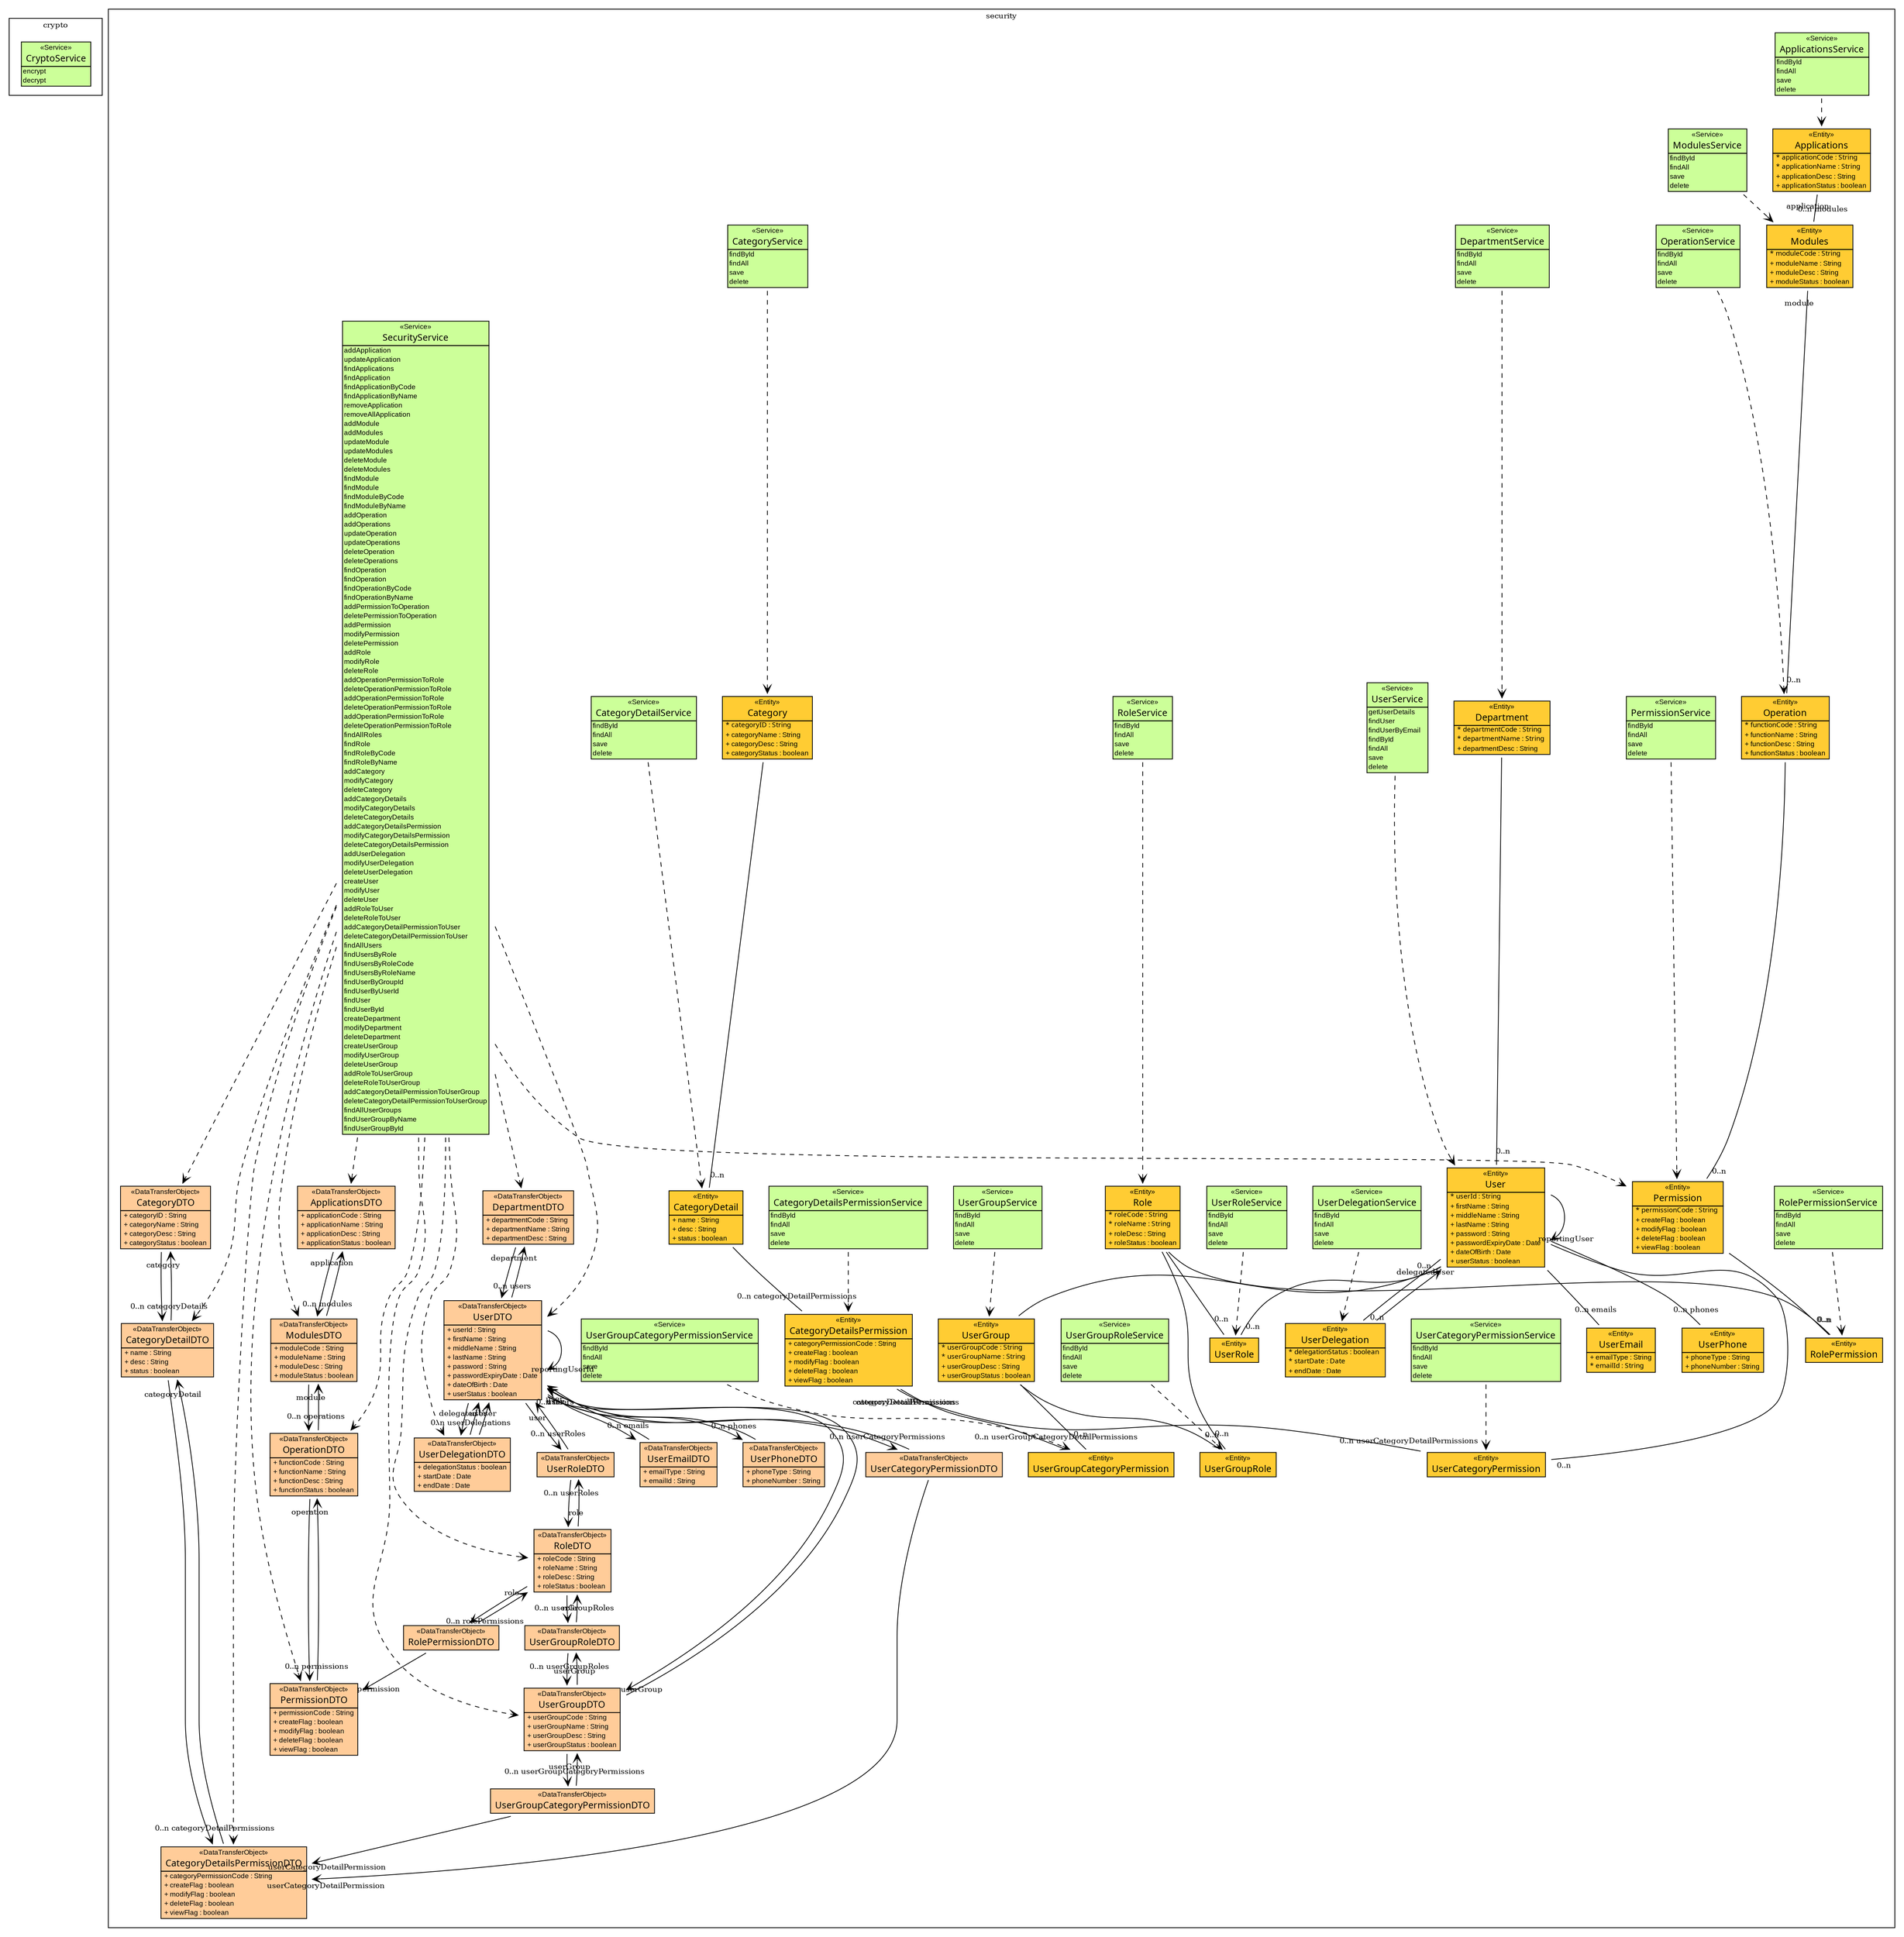 
	
digraph G {             
	fontsize = 10        
	node [                          
		fontsize = 10                
		fontname="arial"
		shape=plaintext
	     ]        
	     
	edge [                            
		fontsize = 10        
	     ]        
	
	
	
		subgraph clustercrypto {
			label = "crypto"  
			
				
					
	CryptoService [label=<<table border="0" cellborder="1" cellspacing="0" cellpadding="0" port="p" bgcolor="#CCFF99" >
	<tr><td>
	<table border="0" cellspacing="1" cellpadding="1">
		<tr><td> &laquo;Service&raquo; </td></tr>
		<tr><td><font face="arialbd"  point-size="12.0"> CryptoService </font></td></tr>
	</table></td></tr>
		<tr><td>
			<table border="0" cellspacing="0" cellpadding="1">	
		
				<tr><td align="left">encrypt</td></tr>			

				<tr><td align="left">decrypt</td></tr>			

			</table>		
		</td></tr>
	</table>>, fontname="arial", fontcolor="black", fontsize=9.0];

					
				
				
			
		}
	

	
		subgraph clustersecurity {
			label = "security"  
			
				
					
	ApplicationsService [label=<<table border="0" cellborder="1" cellspacing="0" cellpadding="0" port="p" bgcolor="#CCFF99" >
	<tr><td>
	<table border="0" cellspacing="1" cellpadding="1">
		<tr><td> &laquo;Service&raquo; </td></tr>
		<tr><td><font face="arialbd"  point-size="12.0"> ApplicationsService </font></td></tr>
	</table></td></tr>
		<tr><td>
			<table border="0" cellspacing="0" cellpadding="1">	
		
				<tr><td align="left">findById</td></tr>			

				<tr><td align="left">findAll</td></tr>			

				<tr><td align="left">save</td></tr>			

				<tr><td align="left">delete</td></tr>			

			</table>		
		</td></tr>
	</table>>, fontname="arial", fontcolor="black", fontsize=9.0];

	CategoryDetailService [label=<<table border="0" cellborder="1" cellspacing="0" cellpadding="0" port="p" bgcolor="#CCFF99" >
	<tr><td>
	<table border="0" cellspacing="1" cellpadding="1">
		<tr><td> &laquo;Service&raquo; </td></tr>
		<tr><td><font face="arialbd"  point-size="12.0"> CategoryDetailService </font></td></tr>
	</table></td></tr>
		<tr><td>
			<table border="0" cellspacing="0" cellpadding="1">	
		
				<tr><td align="left">findById</td></tr>			

				<tr><td align="left">findAll</td></tr>			

				<tr><td align="left">save</td></tr>			

				<tr><td align="left">delete</td></tr>			

			</table>		
		</td></tr>
	</table>>, fontname="arial", fontcolor="black", fontsize=9.0];

	CategoryDetailsPermissionService [label=<<table border="0" cellborder="1" cellspacing="0" cellpadding="0" port="p" bgcolor="#CCFF99" >
	<tr><td>
	<table border="0" cellspacing="1" cellpadding="1">
		<tr><td> &laquo;Service&raquo; </td></tr>
		<tr><td><font face="arialbd"  point-size="12.0"> CategoryDetailsPermissionService </font></td></tr>
	</table></td></tr>
		<tr><td>
			<table border="0" cellspacing="0" cellpadding="1">	
		
				<tr><td align="left">findById</td></tr>			

				<tr><td align="left">findAll</td></tr>			

				<tr><td align="left">save</td></tr>			

				<tr><td align="left">delete</td></tr>			

			</table>		
		</td></tr>
	</table>>, fontname="arial", fontcolor="black", fontsize=9.0];

	CategoryService [label=<<table border="0" cellborder="1" cellspacing="0" cellpadding="0" port="p" bgcolor="#CCFF99" >
	<tr><td>
	<table border="0" cellspacing="1" cellpadding="1">
		<tr><td> &laquo;Service&raquo; </td></tr>
		<tr><td><font face="arialbd"  point-size="12.0"> CategoryService </font></td></tr>
	</table></td></tr>
		<tr><td>
			<table border="0" cellspacing="0" cellpadding="1">	
		
				<tr><td align="left">findById</td></tr>			

				<tr><td align="left">findAll</td></tr>			

				<tr><td align="left">save</td></tr>			

				<tr><td align="left">delete</td></tr>			

			</table>		
		</td></tr>
	</table>>, fontname="arial", fontcolor="black", fontsize=9.0];

	DepartmentService [label=<<table border="0" cellborder="1" cellspacing="0" cellpadding="0" port="p" bgcolor="#CCFF99" >
	<tr><td>
	<table border="0" cellspacing="1" cellpadding="1">
		<tr><td> &laquo;Service&raquo; </td></tr>
		<tr><td><font face="arialbd"  point-size="12.0"> DepartmentService </font></td></tr>
	</table></td></tr>
		<tr><td>
			<table border="0" cellspacing="0" cellpadding="1">	
		
				<tr><td align="left">findById</td></tr>			

				<tr><td align="left">findAll</td></tr>			

				<tr><td align="left">save</td></tr>			

				<tr><td align="left">delete</td></tr>			

			</table>		
		</td></tr>
	</table>>, fontname="arial", fontcolor="black", fontsize=9.0];

	ModulesService [label=<<table border="0" cellborder="1" cellspacing="0" cellpadding="0" port="p" bgcolor="#CCFF99" >
	<tr><td>
	<table border="0" cellspacing="1" cellpadding="1">
		<tr><td> &laquo;Service&raquo; </td></tr>
		<tr><td><font face="arialbd"  point-size="12.0"> ModulesService </font></td></tr>
	</table></td></tr>
		<tr><td>
			<table border="0" cellspacing="0" cellpadding="1">	
		
				<tr><td align="left">findById</td></tr>			

				<tr><td align="left">findAll</td></tr>			

				<tr><td align="left">save</td></tr>			

				<tr><td align="left">delete</td></tr>			

			</table>		
		</td></tr>
	</table>>, fontname="arial", fontcolor="black", fontsize=9.0];

	OperationService [label=<<table border="0" cellborder="1" cellspacing="0" cellpadding="0" port="p" bgcolor="#CCFF99" >
	<tr><td>
	<table border="0" cellspacing="1" cellpadding="1">
		<tr><td> &laquo;Service&raquo; </td></tr>
		<tr><td><font face="arialbd"  point-size="12.0"> OperationService </font></td></tr>
	</table></td></tr>
		<tr><td>
			<table border="0" cellspacing="0" cellpadding="1">	
		
				<tr><td align="left">findById</td></tr>			

				<tr><td align="left">findAll</td></tr>			

				<tr><td align="left">save</td></tr>			

				<tr><td align="left">delete</td></tr>			

			</table>		
		</td></tr>
	</table>>, fontname="arial", fontcolor="black", fontsize=9.0];

	PermissionService [label=<<table border="0" cellborder="1" cellspacing="0" cellpadding="0" port="p" bgcolor="#CCFF99" >
	<tr><td>
	<table border="0" cellspacing="1" cellpadding="1">
		<tr><td> &laquo;Service&raquo; </td></tr>
		<tr><td><font face="arialbd"  point-size="12.0"> PermissionService </font></td></tr>
	</table></td></tr>
		<tr><td>
			<table border="0" cellspacing="0" cellpadding="1">	
		
				<tr><td align="left">findById</td></tr>			

				<tr><td align="left">findAll</td></tr>			

				<tr><td align="left">save</td></tr>			

				<tr><td align="left">delete</td></tr>			

			</table>		
		</td></tr>
	</table>>, fontname="arial", fontcolor="black", fontsize=9.0];

	RolePermissionService [label=<<table border="0" cellborder="1" cellspacing="0" cellpadding="0" port="p" bgcolor="#CCFF99" >
	<tr><td>
	<table border="0" cellspacing="1" cellpadding="1">
		<tr><td> &laquo;Service&raquo; </td></tr>
		<tr><td><font face="arialbd"  point-size="12.0"> RolePermissionService </font></td></tr>
	</table></td></tr>
		<tr><td>
			<table border="0" cellspacing="0" cellpadding="1">	
		
				<tr><td align="left">findById</td></tr>			

				<tr><td align="left">findAll</td></tr>			

				<tr><td align="left">save</td></tr>			

				<tr><td align="left">delete</td></tr>			

			</table>		
		</td></tr>
	</table>>, fontname="arial", fontcolor="black", fontsize=9.0];

	RoleService [label=<<table border="0" cellborder="1" cellspacing="0" cellpadding="0" port="p" bgcolor="#CCFF99" >
	<tr><td>
	<table border="0" cellspacing="1" cellpadding="1">
		<tr><td> &laquo;Service&raquo; </td></tr>
		<tr><td><font face="arialbd"  point-size="12.0"> RoleService </font></td></tr>
	</table></td></tr>
		<tr><td>
			<table border="0" cellspacing="0" cellpadding="1">	
		
				<tr><td align="left">findById</td></tr>			

				<tr><td align="left">findAll</td></tr>			

				<tr><td align="left">save</td></tr>			

				<tr><td align="left">delete</td></tr>			

			</table>		
		</td></tr>
	</table>>, fontname="arial", fontcolor="black", fontsize=9.0];

	SecurityService [label=<<table border="0" cellborder="1" cellspacing="0" cellpadding="0" port="p" bgcolor="#CCFF99" >
	<tr><td>
	<table border="0" cellspacing="1" cellpadding="1">
		<tr><td> &laquo;Service&raquo; </td></tr>
		<tr><td><font face="arialbd"  point-size="12.0"> SecurityService </font></td></tr>
	</table></td></tr>
		<tr><td>
			<table border="0" cellspacing="0" cellpadding="1">	
		
				<tr><td align="left">addApplication</td></tr>			

				<tr><td align="left">updateApplication</td></tr>			

				<tr><td align="left">findApplications</td></tr>			

				<tr><td align="left">findApplication</td></tr>			

				<tr><td align="left">findApplicationByCode</td></tr>			

				<tr><td align="left">findApplicationByName</td></tr>			

				<tr><td align="left">removeApplication</td></tr>			

				<tr><td align="left">removeAllApplication</td></tr>			

				<tr><td align="left">addModule</td></tr>			

				<tr><td align="left">addModules</td></tr>			

				<tr><td align="left">updateModule</td></tr>			

				<tr><td align="left">updateModules</td></tr>			

				<tr><td align="left">deleteModule</td></tr>			

				<tr><td align="left">deleteModules</td></tr>			

				<tr><td align="left">findModule</td></tr>			

				<tr><td align="left">findModule</td></tr>			

				<tr><td align="left">findModuleByCode</td></tr>			

				<tr><td align="left">findModuleByName</td></tr>			

				<tr><td align="left">addOperation</td></tr>			

				<tr><td align="left">addOperations</td></tr>			

				<tr><td align="left">updateOperation</td></tr>			

				<tr><td align="left">updateOperations</td></tr>			

				<tr><td align="left">deleteOperation</td></tr>			

				<tr><td align="left">deleteOperations</td></tr>			

				<tr><td align="left">findOperation</td></tr>			

				<tr><td align="left">findOperation</td></tr>			

				<tr><td align="left">findOperationByCode</td></tr>			

				<tr><td align="left">findOperationByName</td></tr>			

				<tr><td align="left">addPermissionToOperation</td></tr>			

				<tr><td align="left">deletePermissionToOperation</td></tr>			

				<tr><td align="left">addPermission</td></tr>			

				<tr><td align="left">modifyPermission</td></tr>			

				<tr><td align="left">deletePermission</td></tr>			

				<tr><td align="left">addRole</td></tr>			

				<tr><td align="left">modifyRole</td></tr>			

				<tr><td align="left">deleteRole</td></tr>			

				<tr><td align="left">addOperationPermissionToRole</td></tr>			

				<tr><td align="left">deleteOperationPermissionToRole</td></tr>			

				<tr><td align="left">addOperationPermissionToRole</td></tr>			

				<tr><td align="left">deleteOperationPermissionToRole</td></tr>			

				<tr><td align="left">addOperationPermissionToRole</td></tr>			

				<tr><td align="left">deleteOperationPermissionToRole</td></tr>			

				<tr><td align="left">findAllRoles</td></tr>			

				<tr><td align="left">findRole</td></tr>			

				<tr><td align="left">findRoleByCode</td></tr>			

				<tr><td align="left">findRoleByName</td></tr>			

				<tr><td align="left">addCategory</td></tr>			

				<tr><td align="left">modifyCategory</td></tr>			

				<tr><td align="left">deleteCategory</td></tr>			

				<tr><td align="left">addCategoryDetails</td></tr>			

				<tr><td align="left">modifyCategoryDetails</td></tr>			

				<tr><td align="left">deleteCategoryDetails</td></tr>			

				<tr><td align="left">addCategoryDetailsPermission</td></tr>			

				<tr><td align="left">modifyCategoryDetailsPermission</td></tr>			

				<tr><td align="left">deleteCategoryDetailsPermission</td></tr>			

				<tr><td align="left">addUserDelegation</td></tr>			

				<tr><td align="left">modifyUserDelegation</td></tr>			

				<tr><td align="left">deleteUserDelegation</td></tr>			

				<tr><td align="left">createUser</td></tr>			

				<tr><td align="left">modifyUser</td></tr>			

				<tr><td align="left">deleteUser</td></tr>			

				<tr><td align="left">addRoleToUser</td></tr>			

				<tr><td align="left">deleteRoleToUser</td></tr>			

				<tr><td align="left">addCategoryDetailPermissionToUser</td></tr>			

				<tr><td align="left">deleteCategoryDetailPermissionToUser</td></tr>			

				<tr><td align="left">findAllUsers</td></tr>			

				<tr><td align="left">findUsersByRole</td></tr>			

				<tr><td align="left">findUsersByRoleCode</td></tr>			

				<tr><td align="left">findUsersByRoleName</td></tr>			

				<tr><td align="left">findUserByGroupId</td></tr>			

				<tr><td align="left">findUserByUserId</td></tr>			

				<tr><td align="left">findUser</td></tr>			

				<tr><td align="left">findUserById</td></tr>			

				<tr><td align="left">createDepartment</td></tr>			

				<tr><td align="left">modifyDepartment</td></tr>			

				<tr><td align="left">deleteDepartment</td></tr>			

				<tr><td align="left">createUserGroup</td></tr>			

				<tr><td align="left">modifyUserGroup</td></tr>			

				<tr><td align="left">deleteUserGroup</td></tr>			

				<tr><td align="left">addRoleToUserGroup</td></tr>			

				<tr><td align="left">deleteRoleToUserGroup</td></tr>			

				<tr><td align="left">addCategoryDetailPermissionToUserGroup</td></tr>			

				<tr><td align="left">deleteCategoryDetailPermissionToUserGroup</td></tr>			

				<tr><td align="left">findAllUserGroups</td></tr>			

				<tr><td align="left">findUserGroupByName</td></tr>			

				<tr><td align="left">findUserGroupById</td></tr>			

			</table>		
		</td></tr>
	</table>>, fontname="arial", fontcolor="black", fontsize=9.0];

	UserCategoryPermissionService [label=<<table border="0" cellborder="1" cellspacing="0" cellpadding="0" port="p" bgcolor="#CCFF99" >
	<tr><td>
	<table border="0" cellspacing="1" cellpadding="1">
		<tr><td> &laquo;Service&raquo; </td></tr>
		<tr><td><font face="arialbd"  point-size="12.0"> UserCategoryPermissionService </font></td></tr>
	</table></td></tr>
		<tr><td>
			<table border="0" cellspacing="0" cellpadding="1">	
		
				<tr><td align="left">findById</td></tr>			

				<tr><td align="left">findAll</td></tr>			

				<tr><td align="left">save</td></tr>			

				<tr><td align="left">delete</td></tr>			

			</table>		
		</td></tr>
	</table>>, fontname="arial", fontcolor="black", fontsize=9.0];

	UserDelegationService [label=<<table border="0" cellborder="1" cellspacing="0" cellpadding="0" port="p" bgcolor="#CCFF99" >
	<tr><td>
	<table border="0" cellspacing="1" cellpadding="1">
		<tr><td> &laquo;Service&raquo; </td></tr>
		<tr><td><font face="arialbd"  point-size="12.0"> UserDelegationService </font></td></tr>
	</table></td></tr>
		<tr><td>
			<table border="0" cellspacing="0" cellpadding="1">	
		
				<tr><td align="left">findById</td></tr>			

				<tr><td align="left">findAll</td></tr>			

				<tr><td align="left">save</td></tr>			

				<tr><td align="left">delete</td></tr>			

			</table>		
		</td></tr>
	</table>>, fontname="arial", fontcolor="black", fontsize=9.0];

	UserGroupCategoryPermissionService [label=<<table border="0" cellborder="1" cellspacing="0" cellpadding="0" port="p" bgcolor="#CCFF99" >
	<tr><td>
	<table border="0" cellspacing="1" cellpadding="1">
		<tr><td> &laquo;Service&raquo; </td></tr>
		<tr><td><font face="arialbd"  point-size="12.0"> UserGroupCategoryPermissionService </font></td></tr>
	</table></td></tr>
		<tr><td>
			<table border="0" cellspacing="0" cellpadding="1">	
		
				<tr><td align="left">findById</td></tr>			

				<tr><td align="left">findAll</td></tr>			

				<tr><td align="left">save</td></tr>			

				<tr><td align="left">delete</td></tr>			

			</table>		
		</td></tr>
	</table>>, fontname="arial", fontcolor="black", fontsize=9.0];

	UserGroupRoleService [label=<<table border="0" cellborder="1" cellspacing="0" cellpadding="0" port="p" bgcolor="#CCFF99" >
	<tr><td>
	<table border="0" cellspacing="1" cellpadding="1">
		<tr><td> &laquo;Service&raquo; </td></tr>
		<tr><td><font face="arialbd"  point-size="12.0"> UserGroupRoleService </font></td></tr>
	</table></td></tr>
		<tr><td>
			<table border="0" cellspacing="0" cellpadding="1">	
		
				<tr><td align="left">findById</td></tr>			

				<tr><td align="left">findAll</td></tr>			

				<tr><td align="left">save</td></tr>			

				<tr><td align="left">delete</td></tr>			

			</table>		
		</td></tr>
	</table>>, fontname="arial", fontcolor="black", fontsize=9.0];

	UserGroupService [label=<<table border="0" cellborder="1" cellspacing="0" cellpadding="0" port="p" bgcolor="#CCFF99" >
	<tr><td>
	<table border="0" cellspacing="1" cellpadding="1">
		<tr><td> &laquo;Service&raquo; </td></tr>
		<tr><td><font face="arialbd"  point-size="12.0"> UserGroupService </font></td></tr>
	</table></td></tr>
		<tr><td>
			<table border="0" cellspacing="0" cellpadding="1">	
		
				<tr><td align="left">findById</td></tr>			

				<tr><td align="left">findAll</td></tr>			

				<tr><td align="left">save</td></tr>			

				<tr><td align="left">delete</td></tr>			

			</table>		
		</td></tr>
	</table>>, fontname="arial", fontcolor="black", fontsize=9.0];

	UserRoleService [label=<<table border="0" cellborder="1" cellspacing="0" cellpadding="0" port="p" bgcolor="#CCFF99" >
	<tr><td>
	<table border="0" cellspacing="1" cellpadding="1">
		<tr><td> &laquo;Service&raquo; </td></tr>
		<tr><td><font face="arialbd"  point-size="12.0"> UserRoleService </font></td></tr>
	</table></td></tr>
		<tr><td>
			<table border="0" cellspacing="0" cellpadding="1">	
		
				<tr><td align="left">findById</td></tr>			

				<tr><td align="left">findAll</td></tr>			

				<tr><td align="left">save</td></tr>			

				<tr><td align="left">delete</td></tr>			

			</table>		
		</td></tr>
	</table>>, fontname="arial", fontcolor="black", fontsize=9.0];

	UserService [label=<<table border="0" cellborder="1" cellspacing="0" cellpadding="0" port="p" bgcolor="#CCFF99" >
	<tr><td>
	<table border="0" cellspacing="1" cellpadding="1">
		<tr><td> &laquo;Service&raquo; </td></tr>
		<tr><td><font face="arialbd"  point-size="12.0"> UserService </font></td></tr>
	</table></td></tr>
		<tr><td>
			<table border="0" cellspacing="0" cellpadding="1">	
		
				<tr><td align="left">getUserDetails</td></tr>			

				<tr><td align="left">findUser</td></tr>			

				<tr><td align="left">findUserByEmail</td></tr>			

				<tr><td align="left">findById</td></tr>			

				<tr><td align="left">findAll</td></tr>			

				<tr><td align="left">save</td></tr>			

				<tr><td align="left">delete</td></tr>			

			</table>		
		</td></tr>
	</table>>, fontname="arial", fontcolor="black", fontsize=9.0];

					
				
				

	Applications [label=<<table border="0" cellborder="1" cellspacing="0" cellpadding="0" port="p" bgcolor="#FFCC33">
	<tr><td>
	<table border="0" cellspacing="1" cellpadding="1">
		<tr><td> &laquo;Entity&raquo; </td></tr>
		<tr><td><font face="arialbd"  point-size="12.0"> Applications </font></td></tr>
	</table></td></tr>
	
	
		<tr><td>
			<table border="0" cellspacing="0" cellpadding="1">	
		
		
			 
				<tr><td align="left"><font face="arialbd"> * applicationCode : String </font> </td></tr>			
			
		
		

		
			 
				<tr><td align="left"><font face="arialbd"> * applicationName : String </font> </td></tr>			
			
		
		

		
			
				<tr><td align="left"> + applicationDesc : String </td></tr>
			
		
		

		
			
				<tr><td align="left"> + applicationStatus : boolean </td></tr>
			
		
		

		
		
		
			</table>		
		</td></tr>
	
	
	
	</table>>, fontname="arial", fontcolor="black", fontsize=9.0];



	ApplicationsDTO [label=<<table border="0" cellborder="1" cellspacing="0" cellpadding="0" port="p" bgcolor="#FFCC99">
	<tr><td>
	<table border="0" cellspacing="1" cellpadding="1">
		<tr><td> &laquo;DataTransferObject&raquo; </td></tr>
		<tr><td><font face="arialbd"  point-size="12.0"> ApplicationsDTO </font></td></tr>
	</table></td></tr>
	
	
		<tr><td>
			<table border="0" cellspacing="0" cellpadding="1">	
		
		
			
				<tr><td align="left"> + applicationCode : String </td></tr>
			
		
		

		
			
				<tr><td align="left"> + applicationName : String </td></tr>
			
		
		

		
			
				<tr><td align="left"> + applicationDesc : String </td></tr>
			
		
		

		
			
				<tr><td align="left"> + applicationStatus : boolean </td></tr>
			
		
		

		
		
		
			</table>		
		</td></tr>
	
	
	
	</table>>, fontname="arial", fontcolor="black", fontsize=9.0];



	Category [label=<<table border="0" cellborder="1" cellspacing="0" cellpadding="0" port="p" bgcolor="#FFCC33">
	<tr><td>
	<table border="0" cellspacing="1" cellpadding="1">
		<tr><td> &laquo;Entity&raquo; </td></tr>
		<tr><td><font face="arialbd"  point-size="12.0"> Category </font></td></tr>
	</table></td></tr>
	
	
		<tr><td>
			<table border="0" cellspacing="0" cellpadding="1">	
		
		
			 
				<tr><td align="left"><font face="arialbd"> * categoryID : String </font> </td></tr>			
			
		
		

		
			
				<tr><td align="left"> + categoryName : String </td></tr>
			
		
		

		
			
				<tr><td align="left"> + categoryDesc : String </td></tr>
			
		
		

		
			
				<tr><td align="left"> + categoryStatus : boolean </td></tr>
			
		
		

		
		
		
			</table>		
		</td></tr>
	
	
	
	</table>>, fontname="arial", fontcolor="black", fontsize=9.0];



	CategoryDTO [label=<<table border="0" cellborder="1" cellspacing="0" cellpadding="0" port="p" bgcolor="#FFCC99">
	<tr><td>
	<table border="0" cellspacing="1" cellpadding="1">
		<tr><td> &laquo;DataTransferObject&raquo; </td></tr>
		<tr><td><font face="arialbd"  point-size="12.0"> CategoryDTO </font></td></tr>
	</table></td></tr>
	
	
		<tr><td>
			<table border="0" cellspacing="0" cellpadding="1">	
		
		
			
				<tr><td align="left"> + categoryID : String </td></tr>
			
		
		

		
			
				<tr><td align="left"> + categoryName : String </td></tr>
			
		
		

		
			
				<tr><td align="left"> + categoryDesc : String </td></tr>
			
		
		

		
			
				<tr><td align="left"> + categoryStatus : boolean </td></tr>
			
		
		

		
		
		
			</table>		
		</td></tr>
	
	
	
	</table>>, fontname="arial", fontcolor="black", fontsize=9.0];



	CategoryDetail [label=<<table border="0" cellborder="1" cellspacing="0" cellpadding="0" port="p" bgcolor="#FFCC33">
	<tr><td>
	<table border="0" cellspacing="1" cellpadding="1">
		<tr><td> &laquo;Entity&raquo; </td></tr>
		<tr><td><font face="arialbd"  point-size="12.0"> CategoryDetail </font></td></tr>
	</table></td></tr>
	
	
		<tr><td>
			<table border="0" cellspacing="0" cellpadding="1">	
		
		
			
				<tr><td align="left"> + name : String </td></tr>
			
		
		

		
			
				<tr><td align="left"> + desc : String </td></tr>
			
		
		

		
			
				<tr><td align="left"> + status : boolean </td></tr>
			
		
		

		
		
		
			</table>		
		</td></tr>
	
	
	
	</table>>, fontname="arial", fontcolor="black", fontsize=9.0];



	CategoryDetailDTO [label=<<table border="0" cellborder="1" cellspacing="0" cellpadding="0" port="p" bgcolor="#FFCC99">
	<tr><td>
	<table border="0" cellspacing="1" cellpadding="1">
		<tr><td> &laquo;DataTransferObject&raquo; </td></tr>
		<tr><td><font face="arialbd"  point-size="12.0"> CategoryDetailDTO </font></td></tr>
	</table></td></tr>
	
	
		<tr><td>
			<table border="0" cellspacing="0" cellpadding="1">	
		
		
			
				<tr><td align="left"> + name : String </td></tr>
			
		
		

		
			
				<tr><td align="left"> + desc : String </td></tr>
			
		
		

		
			
				<tr><td align="left"> + status : boolean </td></tr>
			
		
		

		
		
		
			</table>		
		</td></tr>
	
	
	
	</table>>, fontname="arial", fontcolor="black", fontsize=9.0];



	CategoryDetailsPermission [label=<<table border="0" cellborder="1" cellspacing="0" cellpadding="0" port="p" bgcolor="#FFCC33">
	<tr><td>
	<table border="0" cellspacing="1" cellpadding="1">
		<tr><td> &laquo;Entity&raquo; </td></tr>
		<tr><td><font face="arialbd"  point-size="12.0"> CategoryDetailsPermission </font></td></tr>
	</table></td></tr>
	
	
		<tr><td>
			<table border="0" cellspacing="0" cellpadding="1">	
		
		
			
				<tr><td align="left"> + categoryPermissionCode : String </td></tr>
			
		
		

		
			
				<tr><td align="left"> + createFlag : boolean </td></tr>
			
		
		

		
			
				<tr><td align="left"> + modifyFlag : boolean </td></tr>
			
		
		

		
			
				<tr><td align="left"> + deleteFlag : boolean </td></tr>
			
		
		

		
			
				<tr><td align="left"> + viewFlag : boolean </td></tr>
			
		
		

		
		
		
			</table>		
		</td></tr>
	
	
	
	</table>>, fontname="arial", fontcolor="black", fontsize=9.0];



	CategoryDetailsPermissionDTO [label=<<table border="0" cellborder="1" cellspacing="0" cellpadding="0" port="p" bgcolor="#FFCC99">
	<tr><td>
	<table border="0" cellspacing="1" cellpadding="1">
		<tr><td> &laquo;DataTransferObject&raquo; </td></tr>
		<tr><td><font face="arialbd"  point-size="12.0"> CategoryDetailsPermissionDTO </font></td></tr>
	</table></td></tr>
	
	
		<tr><td>
			<table border="0" cellspacing="0" cellpadding="1">	
		
		
			
				<tr><td align="left"> + categoryPermissionCode : String </td></tr>
			
		
		

		
			
				<tr><td align="left"> + createFlag : boolean </td></tr>
			
		
		

		
			
				<tr><td align="left"> + modifyFlag : boolean </td></tr>
			
		
		

		
			
				<tr><td align="left"> + deleteFlag : boolean </td></tr>
			
		
		

		
			
				<tr><td align="left"> + viewFlag : boolean </td></tr>
			
		
		

		
		
		
			</table>		
		</td></tr>
	
	
	
	</table>>, fontname="arial", fontcolor="black", fontsize=9.0];



	Department [label=<<table border="0" cellborder="1" cellspacing="0" cellpadding="0" port="p" bgcolor="#FFCC33">
	<tr><td>
	<table border="0" cellspacing="1" cellpadding="1">
		<tr><td> &laquo;Entity&raquo; </td></tr>
		<tr><td><font face="arialbd"  point-size="12.0"> Department </font></td></tr>
	</table></td></tr>
	
	
		<tr><td>
			<table border="0" cellspacing="0" cellpadding="1">	
		
		
			 
				<tr><td align="left"><font face="arialbd"> * departmentCode : String </font> </td></tr>			
			
		
		

		
			 
				<tr><td align="left"><font face="arialbd"> * departmentName : String </font> </td></tr>			
			
		
		

		
			
				<tr><td align="left"> + departmentDesc : String </td></tr>
			
		
		

		
		
		
			</table>		
		</td></tr>
	
	
	
	</table>>, fontname="arial", fontcolor="black", fontsize=9.0];



	DepartmentDTO [label=<<table border="0" cellborder="1" cellspacing="0" cellpadding="0" port="p" bgcolor="#FFCC99">
	<tr><td>
	<table border="0" cellspacing="1" cellpadding="1">
		<tr><td> &laquo;DataTransferObject&raquo; </td></tr>
		<tr><td><font face="arialbd"  point-size="12.0"> DepartmentDTO </font></td></tr>
	</table></td></tr>
	
	
		<tr><td>
			<table border="0" cellspacing="0" cellpadding="1">	
		
		
			
				<tr><td align="left"> + departmentCode : String </td></tr>
			
		
		

		
			
				<tr><td align="left"> + departmentName : String </td></tr>
			
		
		

		
			
				<tr><td align="left"> + departmentDesc : String </td></tr>
			
		
		

		
		
		
			</table>		
		</td></tr>
	
	
	
	</table>>, fontname="arial", fontcolor="black", fontsize=9.0];



	Modules [label=<<table border="0" cellborder="1" cellspacing="0" cellpadding="0" port="p" bgcolor="#FFCC33">
	<tr><td>
	<table border="0" cellspacing="1" cellpadding="1">
		<tr><td> &laquo;Entity&raquo; </td></tr>
		<tr><td><font face="arialbd"  point-size="12.0"> Modules </font></td></tr>
	</table></td></tr>
	
	
		<tr><td>
			<table border="0" cellspacing="0" cellpadding="1">	
		
		
			 
				<tr><td align="left"><font face="arialbd"> * moduleCode : String </font> </td></tr>			
			
		
		

		
			
				<tr><td align="left"> + moduleName : String </td></tr>
			
		
		

		
			
				<tr><td align="left"> + moduleDesc : String </td></tr>
			
		
		

		
			
				<tr><td align="left"> + moduleStatus : boolean </td></tr>
			
		
		

		
		
		
			</table>		
		</td></tr>
	
	
	
	</table>>, fontname="arial", fontcolor="black", fontsize=9.0];



	ModulesDTO [label=<<table border="0" cellborder="1" cellspacing="0" cellpadding="0" port="p" bgcolor="#FFCC99">
	<tr><td>
	<table border="0" cellspacing="1" cellpadding="1">
		<tr><td> &laquo;DataTransferObject&raquo; </td></tr>
		<tr><td><font face="arialbd"  point-size="12.0"> ModulesDTO </font></td></tr>
	</table></td></tr>
	
	
		<tr><td>
			<table border="0" cellspacing="0" cellpadding="1">	
		
		
			
				<tr><td align="left"> + moduleCode : String </td></tr>
			
		
		

		
			
				<tr><td align="left"> + moduleName : String </td></tr>
			
		
		

		
			
				<tr><td align="left"> + moduleDesc : String </td></tr>
			
		
		

		
			
				<tr><td align="left"> + moduleStatus : boolean </td></tr>
			
		
		

		
		
		
			</table>		
		</td></tr>
	
	
	
	</table>>, fontname="arial", fontcolor="black", fontsize=9.0];



	Operation [label=<<table border="0" cellborder="1" cellspacing="0" cellpadding="0" port="p" bgcolor="#FFCC33">
	<tr><td>
	<table border="0" cellspacing="1" cellpadding="1">
		<tr><td> &laquo;Entity&raquo; </td></tr>
		<tr><td><font face="arialbd"  point-size="12.0"> Operation </font></td></tr>
	</table></td></tr>
	
	
		<tr><td>
			<table border="0" cellspacing="0" cellpadding="1">	
		
		
			 
				<tr><td align="left"><font face="arialbd"> * functionCode : String </font> </td></tr>			
			
		
		

		
			
				<tr><td align="left"> + functionName : String </td></tr>
			
		
		

		
			
				<tr><td align="left"> + functionDesc : String </td></tr>
			
		
		

		
			
				<tr><td align="left"> + functionStatus : boolean </td></tr>
			
		
		

		
		
		
			</table>		
		</td></tr>
	
	
	
	</table>>, fontname="arial", fontcolor="black", fontsize=9.0];



	OperationDTO [label=<<table border="0" cellborder="1" cellspacing="0" cellpadding="0" port="p" bgcolor="#FFCC99">
	<tr><td>
	<table border="0" cellspacing="1" cellpadding="1">
		<tr><td> &laquo;DataTransferObject&raquo; </td></tr>
		<tr><td><font face="arialbd"  point-size="12.0"> OperationDTO </font></td></tr>
	</table></td></tr>
	
	
		<tr><td>
			<table border="0" cellspacing="0" cellpadding="1">	
		
		
			
				<tr><td align="left"> + functionCode : String </td></tr>
			
		
		

		
			
				<tr><td align="left"> + functionName : String </td></tr>
			
		
		

		
			
				<tr><td align="left"> + functionDesc : String </td></tr>
			
		
		

		
			
				<tr><td align="left"> + functionStatus : boolean </td></tr>
			
		
		

		
		
		
			</table>		
		</td></tr>
	
	
	
	</table>>, fontname="arial", fontcolor="black", fontsize=9.0];



	Permission [label=<<table border="0" cellborder="1" cellspacing="0" cellpadding="0" port="p" bgcolor="#FFCC33">
	<tr><td>
	<table border="0" cellspacing="1" cellpadding="1">
		<tr><td> &laquo;Entity&raquo; </td></tr>
		<tr><td><font face="arialbd"  point-size="12.0"> Permission </font></td></tr>
	</table></td></tr>
	
	
		<tr><td>
			<table border="0" cellspacing="0" cellpadding="1">	
		
		
			 
				<tr><td align="left"><font face="arialbd"> * permissionCode : String </font> </td></tr>			
			
		
		

		
			
				<tr><td align="left"> + createFlag : boolean </td></tr>
			
		
		

		
			
				<tr><td align="left"> + modifyFlag : boolean </td></tr>
			
		
		

		
			
				<tr><td align="left"> + deleteFlag : boolean </td></tr>
			
		
		

		
			
				<tr><td align="left"> + viewFlag : boolean </td></tr>
			
		
		

		
		
		
			</table>		
		</td></tr>
	
	
	
	</table>>, fontname="arial", fontcolor="black", fontsize=9.0];



	PermissionDTO [label=<<table border="0" cellborder="1" cellspacing="0" cellpadding="0" port="p" bgcolor="#FFCC99">
	<tr><td>
	<table border="0" cellspacing="1" cellpadding="1">
		<tr><td> &laquo;DataTransferObject&raquo; </td></tr>
		<tr><td><font face="arialbd"  point-size="12.0"> PermissionDTO </font></td></tr>
	</table></td></tr>
	
	
		<tr><td>
			<table border="0" cellspacing="0" cellpadding="1">	
		
		
			
				<tr><td align="left"> + permissionCode : String </td></tr>
			
		
		

		
			
				<tr><td align="left"> + createFlag : boolean </td></tr>
			
		
		

		
			
				<tr><td align="left"> + modifyFlag : boolean </td></tr>
			
		
		

		
			
				<tr><td align="left"> + deleteFlag : boolean </td></tr>
			
		
		

		
			
				<tr><td align="left"> + viewFlag : boolean </td></tr>
			
		
		

		
		
		
			</table>		
		</td></tr>
	
	
	
	</table>>, fontname="arial", fontcolor="black", fontsize=9.0];



	Role [label=<<table border="0" cellborder="1" cellspacing="0" cellpadding="0" port="p" bgcolor="#FFCC33">
	<tr><td>
	<table border="0" cellspacing="1" cellpadding="1">
		<tr><td> &laquo;Entity&raquo; </td></tr>
		<tr><td><font face="arialbd"  point-size="12.0"> Role </font></td></tr>
	</table></td></tr>
	
	
		<tr><td>
			<table border="0" cellspacing="0" cellpadding="1">	
		
		
			 
				<tr><td align="left"><font face="arialbd"> * roleCode : String </font> </td></tr>			
			
		
		

		
			 
				<tr><td align="left"><font face="arialbd"> * roleName : String </font> </td></tr>			
			
		
		

		
			
				<tr><td align="left"> + roleDesc : String </td></tr>
			
		
		

		
			
				<tr><td align="left"> + roleStatus : boolean </td></tr>
			
		
		

		
		
		
			</table>		
		</td></tr>
	
	
	
	</table>>, fontname="arial", fontcolor="black", fontsize=9.0];



	RoleDTO [label=<<table border="0" cellborder="1" cellspacing="0" cellpadding="0" port="p" bgcolor="#FFCC99">
	<tr><td>
	<table border="0" cellspacing="1" cellpadding="1">
		<tr><td> &laquo;DataTransferObject&raquo; </td></tr>
		<tr><td><font face="arialbd"  point-size="12.0"> RoleDTO </font></td></tr>
	</table></td></tr>
	
	
		<tr><td>
			<table border="0" cellspacing="0" cellpadding="1">	
		
		
			
				<tr><td align="left"> + roleCode : String </td></tr>
			
		
		

		
			
				<tr><td align="left"> + roleName : String </td></tr>
			
		
		

		
			
				<tr><td align="left"> + roleDesc : String </td></tr>
			
		
		

		
			
				<tr><td align="left"> + roleStatus : boolean </td></tr>
			
		
		

		
		
		
			</table>		
		</td></tr>
	
	
	
	</table>>, fontname="arial", fontcolor="black", fontsize=9.0];



	RolePermission [label=<<table border="0" cellborder="1" cellspacing="0" cellpadding="0" port="p" bgcolor="#FFCC33">
	<tr><td>
	<table border="0" cellspacing="1" cellpadding="1">
		<tr><td> &laquo;Entity&raquo; </td></tr>
		<tr><td><font face="arialbd"  point-size="12.0"> RolePermission </font></td></tr>
	</table></td></tr>
	
	
	
	
	</table>>, fontname="arial", fontcolor="black", fontsize=9.0];



	RolePermissionDTO [label=<<table border="0" cellborder="1" cellspacing="0" cellpadding="0" port="p" bgcolor="#FFCC99">
	<tr><td>
	<table border="0" cellspacing="1" cellpadding="1">
		<tr><td> &laquo;DataTransferObject&raquo; </td></tr>
		<tr><td><font face="arialbd"  point-size="12.0"> RolePermissionDTO </font></td></tr>
	</table></td></tr>
	
	
	
	
	</table>>, fontname="arial", fontcolor="black", fontsize=9.0];



	User [label=<<table border="0" cellborder="1" cellspacing="0" cellpadding="0" port="p" bgcolor="#FFCC33">
	<tr><td>
	<table border="0" cellspacing="1" cellpadding="1">
		<tr><td> &laquo;Entity&raquo; </td></tr>
		<tr><td><font face="arialbd"  point-size="12.0"> User </font></td></tr>
	</table></td></tr>
	
	
		<tr><td>
			<table border="0" cellspacing="0" cellpadding="1">	
		
		
			 
				<tr><td align="left"><font face="arialbd"> * userId : String </font> </td></tr>			
			
		
		

		
			
				<tr><td align="left"> + firstName : String </td></tr>
			
		
		

		
			
				<tr><td align="left"> + middleName : String </td></tr>
			
		
		

		
			
				<tr><td align="left"> + lastName : String </td></tr>
			
		
		

		
			
				<tr><td align="left"> + password : String </td></tr>
			
		
		

		
			
				<tr><td align="left"> + passwordExpiryDate : Date </td></tr>
			
		
		

		
			
				<tr><td align="left"> + dateOfBirth : Date </td></tr>
			
		
		

		
			
				<tr><td align="left"> + userStatus : boolean </td></tr>
			
		
		

		
		
		
			</table>		
		</td></tr>
	
	
	
	</table>>, fontname="arial", fontcolor="black", fontsize=9.0];



	UserCategoryPermission [label=<<table border="0" cellborder="1" cellspacing="0" cellpadding="0" port="p" bgcolor="#FFCC33">
	<tr><td>
	<table border="0" cellspacing="1" cellpadding="1">
		<tr><td> &laquo;Entity&raquo; </td></tr>
		<tr><td><font face="arialbd"  point-size="12.0"> UserCategoryPermission </font></td></tr>
	</table></td></tr>
	
	
	
	
	</table>>, fontname="arial", fontcolor="black", fontsize=9.0];



	UserCategoryPermissionDTO [label=<<table border="0" cellborder="1" cellspacing="0" cellpadding="0" port="p" bgcolor="#FFCC99">
	<tr><td>
	<table border="0" cellspacing="1" cellpadding="1">
		<tr><td> &laquo;DataTransferObject&raquo; </td></tr>
		<tr><td><font face="arialbd"  point-size="12.0"> UserCategoryPermissionDTO </font></td></tr>
	</table></td></tr>
	
	
	
	
	</table>>, fontname="arial", fontcolor="black", fontsize=9.0];



	UserDTO [label=<<table border="0" cellborder="1" cellspacing="0" cellpadding="0" port="p" bgcolor="#FFCC99">
	<tr><td>
	<table border="0" cellspacing="1" cellpadding="1">
		<tr><td> &laquo;DataTransferObject&raquo; </td></tr>
		<tr><td><font face="arialbd"  point-size="12.0"> UserDTO </font></td></tr>
	</table></td></tr>
	
	
		<tr><td>
			<table border="0" cellspacing="0" cellpadding="1">	
		
		
			
				<tr><td align="left"> + userId : String </td></tr>
			
		
		

		
			
				<tr><td align="left"> + firstName : String </td></tr>
			
		
		

		
			
				<tr><td align="left"> + middleName : String </td></tr>
			
		
		

		
			
				<tr><td align="left"> + lastName : String </td></tr>
			
		
		

		
			
				<tr><td align="left"> + password : String </td></tr>
			
		
		

		
			
				<tr><td align="left"> + passwordExpiryDate : Date </td></tr>
			
		
		

		
			
				<tr><td align="left"> + dateOfBirth : Date </td></tr>
			
		
		

		
			
				<tr><td align="left"> + userStatus : boolean </td></tr>
			
		
		

		
		
		
			</table>		
		</td></tr>
	
	
	
	</table>>, fontname="arial", fontcolor="black", fontsize=9.0];



	UserDelegation [label=<<table border="0" cellborder="1" cellspacing="0" cellpadding="0" port="p" bgcolor="#FFCC33">
	<tr><td>
	<table border="0" cellspacing="1" cellpadding="1">
		<tr><td> &laquo;Entity&raquo; </td></tr>
		<tr><td><font face="arialbd"  point-size="12.0"> UserDelegation </font></td></tr>
	</table></td></tr>
	
	
		<tr><td>
			<table border="0" cellspacing="0" cellpadding="1">	
		
		
			 
				<tr><td align="left"><font face="arialbd"> * delegationStatus : boolean </font> </td></tr>			
			
		
		

		
			 
				<tr><td align="left"><font face="arialbd"> * startDate : Date </font> </td></tr>			
			
		
		

		
			
				<tr><td align="left"> + endDate : Date </td></tr>
			
		
		

		
		
		
			</table>		
		</td></tr>
	
	
	
	</table>>, fontname="arial", fontcolor="black", fontsize=9.0];



	UserDelegationDTO [label=<<table border="0" cellborder="1" cellspacing="0" cellpadding="0" port="p" bgcolor="#FFCC99">
	<tr><td>
	<table border="0" cellspacing="1" cellpadding="1">
		<tr><td> &laquo;DataTransferObject&raquo; </td></tr>
		<tr><td><font face="arialbd"  point-size="12.0"> UserDelegationDTO </font></td></tr>
	</table></td></tr>
	
	
		<tr><td>
			<table border="0" cellspacing="0" cellpadding="1">	
		
		
			
				<tr><td align="left"> + delegationStatus : boolean </td></tr>
			
		
		

		
			
				<tr><td align="left"> + startDate : Date </td></tr>
			
		
		

		
			
				<tr><td align="left"> + endDate : Date </td></tr>
			
		
		

		
		
		
			</table>		
		</td></tr>
	
	
	
	</table>>, fontname="arial", fontcolor="black", fontsize=9.0];



	UserEmail [label=<<table border="0" cellborder="1" cellspacing="0" cellpadding="0" port="p" bgcolor="#FFCC33">
	<tr><td>
	<table border="0" cellspacing="1" cellpadding="1">
		<tr><td> &laquo;Entity&raquo; </td></tr>
		<tr><td><font face="arialbd"  point-size="12.0"> UserEmail </font></td></tr>
	</table></td></tr>
	
	
		<tr><td>
			<table border="0" cellspacing="0" cellpadding="1">	
		
		
			
				<tr><td align="left"> + emailType : String </td></tr>
			
		
		

		
			 
				<tr><td align="left"><font face="arialbd"> * emailId : String </font> </td></tr>			
			
		
		

		
		
		
			</table>		
		</td></tr>
	
	
	
	</table>>, fontname="arial", fontcolor="black", fontsize=9.0];



	UserEmailDTO [label=<<table border="0" cellborder="1" cellspacing="0" cellpadding="0" port="p" bgcolor="#FFCC99">
	<tr><td>
	<table border="0" cellspacing="1" cellpadding="1">
		<tr><td> &laquo;DataTransferObject&raquo; </td></tr>
		<tr><td><font face="arialbd"  point-size="12.0"> UserEmailDTO </font></td></tr>
	</table></td></tr>
	
	
		<tr><td>
			<table border="0" cellspacing="0" cellpadding="1">	
		
		
			
				<tr><td align="left"> + emailType : String </td></tr>
			
		
		

		
			
				<tr><td align="left"> + emailId : String </td></tr>
			
		
		

		
		
		
			</table>		
		</td></tr>
	
	
	
	</table>>, fontname="arial", fontcolor="black", fontsize=9.0];



	UserGroup [label=<<table border="0" cellborder="1" cellspacing="0" cellpadding="0" port="p" bgcolor="#FFCC33">
	<tr><td>
	<table border="0" cellspacing="1" cellpadding="1">
		<tr><td> &laquo;Entity&raquo; </td></tr>
		<tr><td><font face="arialbd"  point-size="12.0"> UserGroup </font></td></tr>
	</table></td></tr>
	
	
		<tr><td>
			<table border="0" cellspacing="0" cellpadding="1">	
		
		
			 
				<tr><td align="left"><font face="arialbd"> * userGroupCode : String </font> </td></tr>			
			
		
		

		
			 
				<tr><td align="left"><font face="arialbd"> * userGroupName : String </font> </td></tr>			
			
		
		

		
			
				<tr><td align="left"> + userGroupDesc : String </td></tr>
			
		
		

		
			
				<tr><td align="left"> + userGroupStatus : boolean </td></tr>
			
		
		

		
		
		
			</table>		
		</td></tr>
	
	
	
	</table>>, fontname="arial", fontcolor="black", fontsize=9.0];



	UserGroupCategoryPermission [label=<<table border="0" cellborder="1" cellspacing="0" cellpadding="0" port="p" bgcolor="#FFCC33">
	<tr><td>
	<table border="0" cellspacing="1" cellpadding="1">
		<tr><td> &laquo;Entity&raquo; </td></tr>
		<tr><td><font face="arialbd"  point-size="12.0"> UserGroupCategoryPermission </font></td></tr>
	</table></td></tr>
	
	
	
	
	</table>>, fontname="arial", fontcolor="black", fontsize=9.0];



	UserGroupCategoryPermissionDTO [label=<<table border="0" cellborder="1" cellspacing="0" cellpadding="0" port="p" bgcolor="#FFCC99">
	<tr><td>
	<table border="0" cellspacing="1" cellpadding="1">
		<tr><td> &laquo;DataTransferObject&raquo; </td></tr>
		<tr><td><font face="arialbd"  point-size="12.0"> UserGroupCategoryPermissionDTO </font></td></tr>
	</table></td></tr>
	
	
	
	
	</table>>, fontname="arial", fontcolor="black", fontsize=9.0];



	UserGroupDTO [label=<<table border="0" cellborder="1" cellspacing="0" cellpadding="0" port="p" bgcolor="#FFCC99">
	<tr><td>
	<table border="0" cellspacing="1" cellpadding="1">
		<tr><td> &laquo;DataTransferObject&raquo; </td></tr>
		<tr><td><font face="arialbd"  point-size="12.0"> UserGroupDTO </font></td></tr>
	</table></td></tr>
	
	
		<tr><td>
			<table border="0" cellspacing="0" cellpadding="1">	
		
		
			
				<tr><td align="left"> + userGroupCode : String </td></tr>
			
		
		

		
			
				<tr><td align="left"> + userGroupName : String </td></tr>
			
		
		

		
			
				<tr><td align="left"> + userGroupDesc : String </td></tr>
			
		
		

		
			
				<tr><td align="left"> + userGroupStatus : boolean </td></tr>
			
		
		

		
		
		
			</table>		
		</td></tr>
	
	
	
	</table>>, fontname="arial", fontcolor="black", fontsize=9.0];



	UserGroupRole [label=<<table border="0" cellborder="1" cellspacing="0" cellpadding="0" port="p" bgcolor="#FFCC33">
	<tr><td>
	<table border="0" cellspacing="1" cellpadding="1">
		<tr><td> &laquo;Entity&raquo; </td></tr>
		<tr><td><font face="arialbd"  point-size="12.0"> UserGroupRole </font></td></tr>
	</table></td></tr>
	
	
	
	
	</table>>, fontname="arial", fontcolor="black", fontsize=9.0];



	UserGroupRoleDTO [label=<<table border="0" cellborder="1" cellspacing="0" cellpadding="0" port="p" bgcolor="#FFCC99">
	<tr><td>
	<table border="0" cellspacing="1" cellpadding="1">
		<tr><td> &laquo;DataTransferObject&raquo; </td></tr>
		<tr><td><font face="arialbd"  point-size="12.0"> UserGroupRoleDTO </font></td></tr>
	</table></td></tr>
	
	
	
	
	</table>>, fontname="arial", fontcolor="black", fontsize=9.0];



	UserPhone [label=<<table border="0" cellborder="1" cellspacing="0" cellpadding="0" port="p" bgcolor="#FFCC33">
	<tr><td>
	<table border="0" cellspacing="1" cellpadding="1">
		<tr><td> &laquo;Entity&raquo; </td></tr>
		<tr><td><font face="arialbd"  point-size="12.0"> UserPhone </font></td></tr>
	</table></td></tr>
	
	
		<tr><td>
			<table border="0" cellspacing="0" cellpadding="1">	
		
		
			
				<tr><td align="left"> + phoneType : String </td></tr>
			
		
		

		
			
				<tr><td align="left"> + phoneNumber : String </td></tr>
			
		
		

		
		
		
			</table>		
		</td></tr>
	
	
	
	</table>>, fontname="arial", fontcolor="black", fontsize=9.0];



	UserPhoneDTO [label=<<table border="0" cellborder="1" cellspacing="0" cellpadding="0" port="p" bgcolor="#FFCC99">
	<tr><td>
	<table border="0" cellspacing="1" cellpadding="1">
		<tr><td> &laquo;DataTransferObject&raquo; </td></tr>
		<tr><td><font face="arialbd"  point-size="12.0"> UserPhoneDTO </font></td></tr>
	</table></td></tr>
	
	
		<tr><td>
			<table border="0" cellspacing="0" cellpadding="1">	
		
		
			
				<tr><td align="left"> + phoneType : String </td></tr>
			
		
		

		
			
				<tr><td align="left"> + phoneNumber : String </td></tr>
			
		
		

		
		
		
			</table>		
		</td></tr>
	
	
	
	</table>>, fontname="arial", fontcolor="black", fontsize=9.0];



	UserRole [label=<<table border="0" cellborder="1" cellspacing="0" cellpadding="0" port="p" bgcolor="#FFCC33">
	<tr><td>
	<table border="0" cellspacing="1" cellpadding="1">
		<tr><td> &laquo;Entity&raquo; </td></tr>
		<tr><td><font face="arialbd"  point-size="12.0"> UserRole </font></td></tr>
	</table></td></tr>
	
	
	
	
	</table>>, fontname="arial", fontcolor="black", fontsize=9.0];



	UserRoleDTO [label=<<table border="0" cellborder="1" cellspacing="0" cellpadding="0" port="p" bgcolor="#FFCC99">
	<tr><td>
	<table border="0" cellspacing="1" cellpadding="1">
		<tr><td> &laquo;DataTransferObject&raquo; </td></tr>
		<tr><td><font face="arialbd"  point-size="12.0"> UserRoleDTO </font></td></tr>
	</table></td></tr>
	
	
	
	
	</table>>, fontname="arial", fontcolor="black", fontsize=9.0];


			
		}
	

	
		
	edge [arrowhead = "empty"]

		
		
	edge [arrowhead = "none"]

		
	    	edge [arrowtail="none" arrowhead = "none" headlabel="0..n modules" taillabel="application" labeldistance="2.0" labelangle="-30"]
	
		Applications -> Modules

			edge [arrowtail="none" arrowhead = "open" headlabel="0..n modules" taillabel="" labeldistance="2.0" labelangle="-30"]
	
		ApplicationsDTO -> ModulesDTO

	    	edge [arrowtail="none" arrowhead = "none" headlabel="0..n " taillabel="" labeldistance="2.0" labelangle="-30"]
	
		Category -> CategoryDetail

			edge [arrowtail="none" arrowhead = "open" headlabel="0..n categoryDetails" taillabel="" labeldistance="2.0" labelangle="-30"]
	
		CategoryDTO -> CategoryDetailDTO

	    	edge [arrowtail="none" arrowhead = "none" headlabel="0..n categoryDetailPermissions" taillabel="" labeldistance="2.0" labelangle="-30"]
	
		CategoryDetail -> CategoryDetailsPermission

			edge [arrowtail="none" arrowhead = "open" headlabel="category" taillabel="" labeldistance="2.0" labelangle="-30"]
	
		CategoryDetailDTO -> CategoryDTO

			edge [arrowtail="none" arrowhead = "open" headlabel="0..n categoryDetailPermissions" taillabel="" labeldistance="2.0" labelangle="-30"]
	
		CategoryDetailDTO -> CategoryDetailsPermissionDTO

	    	edge [arrowtail="none" arrowhead = "none" headlabel="0..n userCategoryDetailPermissions" taillabel="categoryDetailPermissions" labeldistance="2.0" labelangle="-30"]
	
		CategoryDetailsPermission -> UserCategoryPermission

	    	edge [arrowtail="none" arrowhead = "none" headlabel="0..n userGroupCategoryDetailPermissions" taillabel="categoryDetailPermissions" labeldistance="2.0" labelangle="-30"]
	
		CategoryDetailsPermission -> UserGroupCategoryPermission

			edge [arrowtail="none" arrowhead = "open" headlabel="categoryDetail" taillabel="" labeldistance="2.0" labelangle="-30"]
	
		CategoryDetailsPermissionDTO -> CategoryDetailDTO

	    	edge [arrowtail="none" arrowhead = "none" headlabel="0..n " taillabel="" labeldistance="2.0" labelangle="-30"]
	
		Department -> User

			edge [arrowtail="none" arrowhead = "open" headlabel="0..n users" taillabel="" labeldistance="2.0" labelangle="-30"]
	
		DepartmentDTO -> UserDTO

	    	edge [arrowtail="none" arrowhead = "none" headlabel="0..n " taillabel="module" labeldistance="2.0" labelangle="-30"]
	
		Modules -> Operation

			edge [arrowtail="none" arrowhead = "open" headlabel="application" taillabel="" labeldistance="2.0" labelangle="-30"]
	
		ModulesDTO -> ApplicationsDTO

			edge [arrowtail="none" arrowhead = "open" headlabel="0..n operations" taillabel="" labeldistance="2.0" labelangle="-30"]
	
		ModulesDTO -> OperationDTO

	    	edge [arrowtail="none" arrowhead = "none" headlabel="0..n " taillabel="" labeldistance="2.0" labelangle="-30"]
	
		Operation -> Permission

			edge [arrowtail="none" arrowhead = "open" headlabel="module" taillabel="" labeldistance="2.0" labelangle="-30"]
	
		OperationDTO -> ModulesDTO

			edge [arrowtail="none" arrowhead = "open" headlabel="0..n permissions" taillabel="" labeldistance="2.0" labelangle="-30"]
	
		OperationDTO -> PermissionDTO

	    	edge [arrowtail="none" arrowhead = "none" headlabel="0..n " taillabel="" labeldistance="2.0" labelangle="-30"]
	
		Permission -> RolePermission

			edge [arrowtail="none" arrowhead = "open" headlabel="operation" taillabel="" labeldistance="2.0" labelangle="-30"]
	
		PermissionDTO -> OperationDTO

	    	edge [arrowtail="none" arrowhead = "none" headlabel="0..n " taillabel="" labeldistance="2.0" labelangle="-30"]
	
		Role -> RolePermission

	    	edge [arrowtail="none" arrowhead = "none" headlabel="0..n " taillabel="" labeldistance="2.0" labelangle="-30"]
	
		Role -> UserGroupRole

	    	edge [arrowtail="none" arrowhead = "none" headlabel="0..n " taillabel="" labeldistance="2.0" labelangle="-30"]
	
		Role -> UserRole

			edge [arrowtail="none" arrowhead = "open" headlabel="0..n rolePermissions" taillabel="" labeldistance="2.0" labelangle="-30"]
	
		RoleDTO -> RolePermissionDTO

			edge [arrowtail="none" arrowhead = "open" headlabel="0..n userGroupRoles" taillabel="" labeldistance="2.0" labelangle="-30"]
	
		RoleDTO -> UserGroupRoleDTO

			edge [arrowtail="none" arrowhead = "open" headlabel="0..n userRoles" taillabel="" labeldistance="2.0" labelangle="-30"]
	
		RoleDTO -> UserRoleDTO

			edge [arrowtail="none" arrowhead = "open" headlabel="permission" taillabel="" labeldistance="2.0" labelangle="-30"]
	
		RolePermissionDTO -> PermissionDTO

			edge [arrowtail="none" arrowhead = "open" headlabel="role" taillabel="" labeldistance="2.0" labelangle="-30"]
	
		RolePermissionDTO -> RoleDTO

			edge [arrowtail="none" arrowhead = "open" headlabel="reportingUser" taillabel="" labeldistance="2.0" labelangle="-30"]
	
		User -> User

	    	edge [arrowtail="none" arrowhead = "none" headlabel="0..n " taillabel="" labeldistance="2.0" labelangle="-30"]
	
		User -> UserCategoryPermission

	    	edge [arrowtail="none" arrowhead = "none" headlabel="0..n " taillabel="" labeldistance="2.0" labelangle="-30"]
	
		User -> UserDelegation

			edge [arrowtail="diamond" arrowhead = "none" headlabel="0..n emails" taillabel="" labeldistance="2.0" labelangle="-30"]
	
		User -> UserEmail

	    	edge [arrowtail="none" arrowhead = "none" headlabel="" taillabel="0..n " labeldistance="2.0" labelangle="-30"]
	
		User -> UserGroup

			edge [arrowtail="diamond" arrowhead = "none" headlabel="0..n phones" taillabel="" labeldistance="2.0" labelangle="-30"]
	
		User -> UserPhone

	    	edge [arrowtail="none" arrowhead = "none" headlabel="0..n " taillabel="" labeldistance="2.0" labelangle="-30"]
	
		User -> UserRole

			edge [arrowtail="none" arrowhead = "open" headlabel="userCategoryDetailPermission" taillabel="" labeldistance="2.0" labelangle="-30"]
	
		UserCategoryPermissionDTO -> CategoryDetailsPermissionDTO

			edge [arrowtail="none" arrowhead = "open" headlabel="user" taillabel="" labeldistance="2.0" labelangle="-30"]
	
		UserCategoryPermissionDTO -> UserDTO

			edge [arrowtail="none" arrowhead = "open" headlabel="department" taillabel="" labeldistance="2.0" labelangle="-30"]
	
		UserDTO -> DepartmentDTO

			edge [arrowtail="none" arrowhead = "open" headlabel="0..n userCategoryPermissions" taillabel="" labeldistance="2.0" labelangle="-30"]
	
		UserDTO -> UserCategoryPermissionDTO

			edge [arrowtail="none" arrowhead = "open" headlabel="reportingUserId" taillabel="" labeldistance="2.0" labelangle="-30"]
	
		UserDTO -> UserDTO

			edge [arrowtail="none" arrowhead = "open" headlabel="0..n userDelegations" taillabel="" labeldistance="2.0" labelangle="-30"]
	
		UserDTO -> UserDelegationDTO

			edge [arrowtail="none" arrowhead = "open" headlabel="0..n emails" taillabel="" labeldistance="2.0" labelangle="-30"]
	
		UserDTO -> UserEmailDTO

			edge [arrowtail="none" arrowhead = "open" headlabel="userGroup" taillabel="" labeldistance="2.0" labelangle="-30"]
	
		UserDTO -> UserGroupDTO

			edge [arrowtail="none" arrowhead = "open" headlabel="0..n phones" taillabel="" labeldistance="2.0" labelangle="-30"]
	
		UserDTO -> UserPhoneDTO

			edge [arrowtail="none" arrowhead = "open" headlabel="0..n userRoles" taillabel="" labeldistance="2.0" labelangle="-30"]
	
		UserDTO -> UserRoleDTO

			edge [arrowtail="none" arrowhead = "open" headlabel="delegatedUser" taillabel="" labeldistance="2.0" labelangle="-30"]
	
		UserDelegation -> User

			edge [arrowtail="none" arrowhead = "open" headlabel="delegatedUser" taillabel="" labeldistance="2.0" labelangle="-30"]
	
		UserDelegationDTO -> UserDTO

			edge [arrowtail="none" arrowhead = "open" headlabel="user" taillabel="" labeldistance="2.0" labelangle="-30"]
	
		UserDelegationDTO -> UserDTO

			edge [arrowtail="none" arrowhead = "open" headlabel="user" taillabel="" labeldistance="2.0" labelangle="-30"]
	
		UserEmailDTO -> UserDTO

	    	edge [arrowtail="none" arrowhead = "none" headlabel="0..n " taillabel="" labeldistance="2.0" labelangle="-30"]
	
		UserGroup -> UserGroupCategoryPermission

	    	edge [arrowtail="none" arrowhead = "none" headlabel="0..n " taillabel="" labeldistance="2.0" labelangle="-30"]
	
		UserGroup -> UserGroupRole

			edge [arrowtail="none" arrowhead = "open" headlabel="userCategoryDetailPermission" taillabel="" labeldistance="2.0" labelangle="-30"]
	
		UserGroupCategoryPermissionDTO -> CategoryDetailsPermissionDTO

			edge [arrowtail="none" arrowhead = "open" headlabel="userGroup" taillabel="" labeldistance="2.0" labelangle="-30"]
	
		UserGroupCategoryPermissionDTO -> UserGroupDTO

			edge [arrowtail="none" arrowhead = "open" headlabel="0..n users" taillabel="" labeldistance="2.0" labelangle="-30"]
	
		UserGroupDTO -> UserDTO

			edge [arrowtail="none" arrowhead = "open" headlabel="0..n userGroupCategoryPermissions" taillabel="" labeldistance="2.0" labelangle="-30"]
	
		UserGroupDTO -> UserGroupCategoryPermissionDTO

			edge [arrowtail="none" arrowhead = "open" headlabel="0..n userGroupRoles" taillabel="" labeldistance="2.0" labelangle="-30"]
	
		UserGroupDTO -> UserGroupRoleDTO

			edge [arrowtail="none" arrowhead = "open" headlabel="role" taillabel="" labeldistance="2.0" labelangle="-30"]
	
		UserGroupRoleDTO -> RoleDTO

			edge [arrowtail="none" arrowhead = "open" headlabel="userGroup" taillabel="" labeldistance="2.0" labelangle="-30"]
	
		UserGroupRoleDTO -> UserGroupDTO

			edge [arrowtail="none" arrowhead = "open" headlabel="user" taillabel="" labeldistance="2.0" labelangle="-30"]
	
		UserPhoneDTO -> UserDTO

			edge [arrowtail="none" arrowhead = "open" headlabel="role" taillabel="" labeldistance="2.0" labelangle="-30"]
	
		UserRoleDTO -> RoleDTO

			edge [arrowtail="none" arrowhead = "open" headlabel="user" taillabel="" labeldistance="2.0" labelangle="-30"]
	
		UserRoleDTO -> UserDTO

		
			
	
		edge [arrowtail="none" arrowhead = "open" headlabel = "" taillabel = "" style = "dashed"]
		
				SecurityService -> ApplicationsDTO
		
				SecurityService -> ModulesDTO
		
				SecurityService -> OperationDTO
		
				SecurityService -> PermissionDTO
		
				SecurityService -> RoleDTO
		
				SecurityService -> Permission
		
				SecurityService -> CategoryDTO
		
				SecurityService -> CategoryDetailDTO
		
				SecurityService -> CategoryDetailsPermissionDTO
		
				SecurityService -> UserDelegationDTO
		
				SecurityService -> UserDTO
		
				SecurityService -> DepartmentDTO
		
				SecurityService -> UserGroupDTO
		
	

	
		edge [arrowtail="none" arrowhead = "open" headlabel = "" taillabel = "" style = "dashed"]
		
				UserService -> User
		
	

	
		edge [arrowtail="none" arrowhead = "open" headlabel = "" taillabel = "" style = "dashed"]
		
				ApplicationsService -> Applications
		
	

	
		edge [arrowtail="none" arrowhead = "open" headlabel = "" taillabel = "" style = "dashed"]
		
				ModulesService -> Modules
		
	

	
		edge [arrowtail="none" arrowhead = "open" headlabel = "" taillabel = "" style = "dashed"]
		
				OperationService -> Operation
		
	

	
		edge [arrowtail="none" arrowhead = "open" headlabel = "" taillabel = "" style = "dashed"]
		
				PermissionService -> Permission
		
	

	
		edge [arrowtail="none" arrowhead = "open" headlabel = "" taillabel = "" style = "dashed"]
		
				RoleService -> Role
		
	

	
		edge [arrowtail="none" arrowhead = "open" headlabel = "" taillabel = "" style = "dashed"]
		
				RolePermissionService -> RolePermission
		
	

	
		edge [arrowtail="none" arrowhead = "open" headlabel = "" taillabel = "" style = "dashed"]
		
				UserRoleService -> UserRole
		
	

	
		edge [arrowtail="none" arrowhead = "open" headlabel = "" taillabel = "" style = "dashed"]
		
				DepartmentService -> Department
		
	

	
		edge [arrowtail="none" arrowhead = "open" headlabel = "" taillabel = "" style = "dashed"]
		
				UserGroupService -> UserGroup
		
	

	
		edge [arrowtail="none" arrowhead = "open" headlabel = "" taillabel = "" style = "dashed"]
		
				UserGroupRoleService -> UserGroupRole
		
	

	
		edge [arrowtail="none" arrowhead = "open" headlabel = "" taillabel = "" style = "dashed"]
		
				UserDelegationService -> UserDelegation
		
	

	
		edge [arrowtail="none" arrowhead = "open" headlabel = "" taillabel = "" style = "dashed"]
		
				CategoryService -> Category
		
	

	
		edge [arrowtail="none" arrowhead = "open" headlabel = "" taillabel = "" style = "dashed"]
		
				CategoryDetailService -> CategoryDetail
		
	

	
		edge [arrowtail="none" arrowhead = "open" headlabel = "" taillabel = "" style = "dashed"]
		
				CategoryDetailsPermissionService -> CategoryDetailsPermission
		
	

	
		edge [arrowtail="none" arrowhead = "open" headlabel = "" taillabel = "" style = "dashed"]
		
				UserCategoryPermissionService -> UserCategoryPermission
		
	

	
		edge [arrowtail="none" arrowhead = "open" headlabel = "" taillabel = "" style = "dashed"]
		
				UserGroupCategoryPermissionService -> UserGroupCategoryPermission
		
	

	
		edge [arrowtail="none" arrowhead = "open" headlabel = "" taillabel = "" style = "dashed"]
		
	

		
	
	
	}
	
